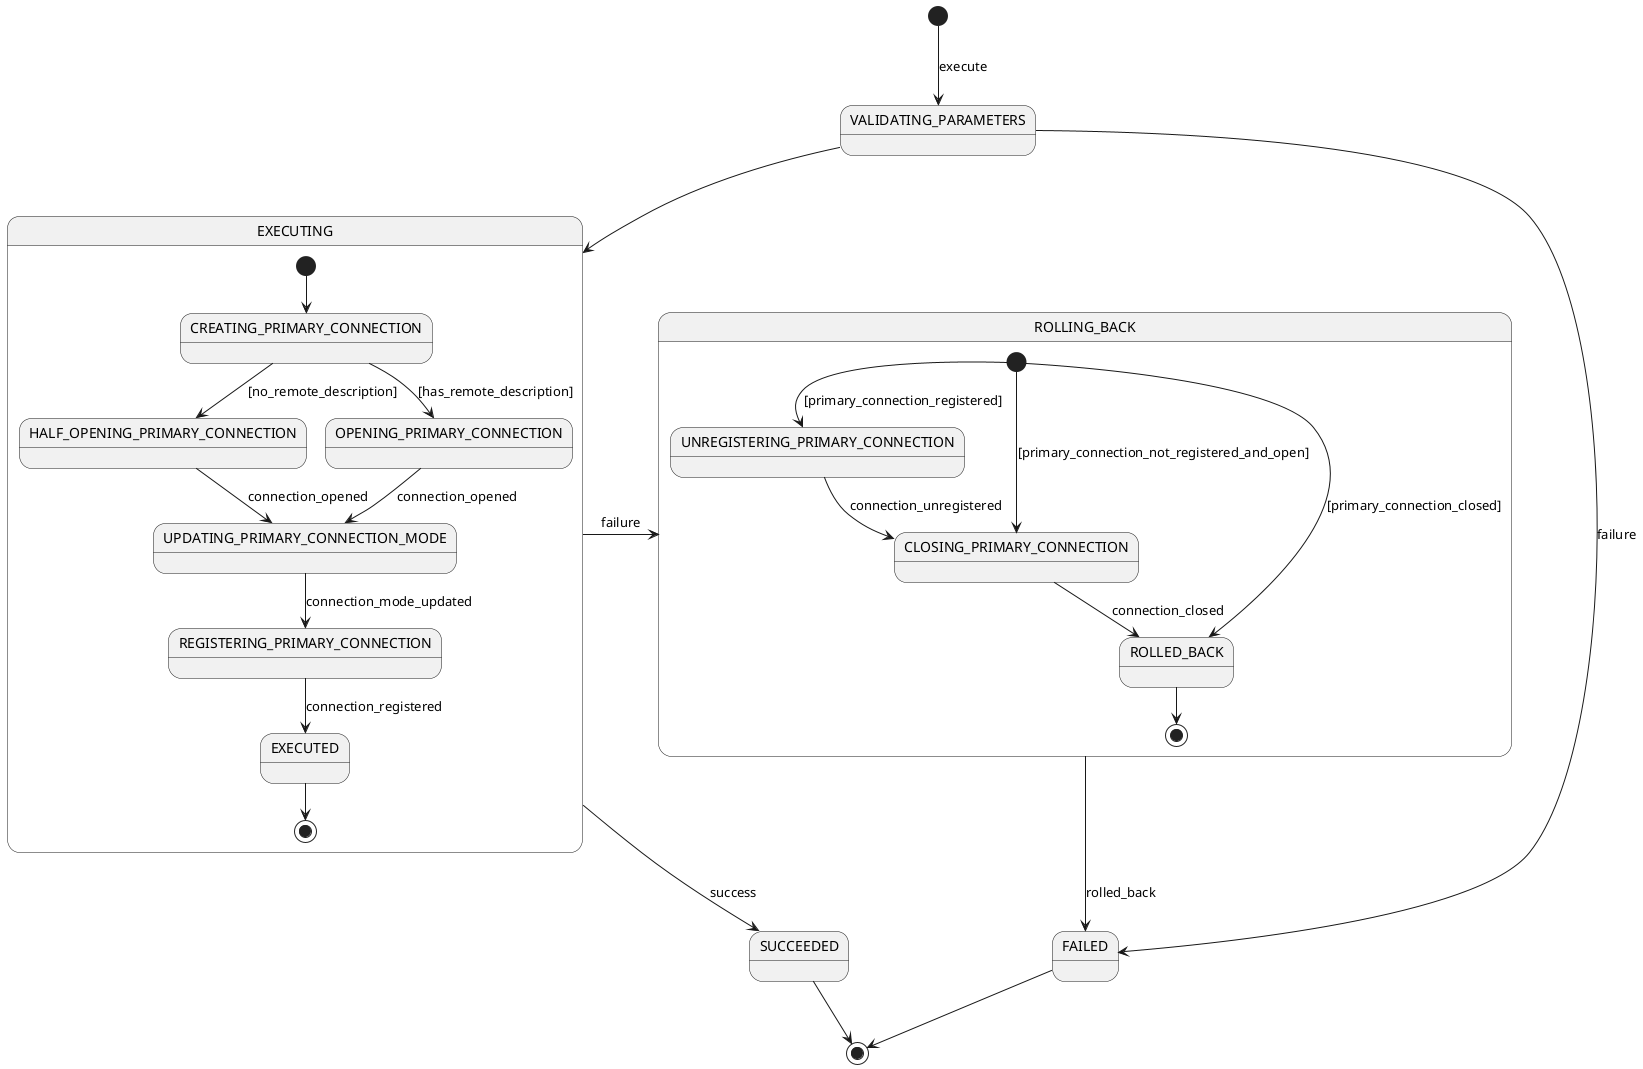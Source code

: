 @startuml
state EXECUTING {
    [*] --> CREATING_PRIMARY_CONNECTION
    CREATING_PRIMARY_CONNECTION --> HALF_OPENING_PRIMARY_CONNECTION : [no_remote_description]
    CREATING_PRIMARY_CONNECTION --> OPENING_PRIMARY_CONNECTION : [has_remote_description]
    HALF_OPENING_PRIMARY_CONNECTION --> UPDATING_PRIMARY_CONNECTION_MODE : connection_opened
    OPENING_PRIMARY_CONNECTION --> UPDATING_PRIMARY_CONNECTION_MODE : connection_opened
    UPDATING_PRIMARY_CONNECTION_MODE --> REGISTERING_PRIMARY_CONNECTION : connection_mode_updated
    REGISTERING_PRIMARY_CONNECTION --> EXECUTED : connection_registered
    EXECUTED --> [*]
}

state ROLLING_BACK {
    [*] --> UNREGISTERING_PRIMARY_CONNECTION : [primary_connection_registered]
    [*] --> CLOSING_PRIMARY_CONNECTION : [primary_connection_not_registered_and_open]
    [*] --> ROLLED_BACK : [primary_connection_closed]
    UNREGISTERING_PRIMARY_CONNECTION --> CLOSING_PRIMARY_CONNECTION : connection_unregistered
    CLOSING_PRIMARY_CONNECTION --> ROLLED_BACK : connection_closed
    ROLLED_BACK --> [*]
}

[*] --> VALIDATING_PARAMETERS : execute
VALIDATING_PARAMETERS --> EXECUTING
VALIDATING_PARAMETERS --> FAILED : failure

EXECUTING --> SUCCEEDED : success
EXECUTING -right> ROLLING_BACK : failure

ROLLING_BACK --> FAILED : rolled_back

SUCCEEDED --> [*]
FAILED --> [*]
@enduml